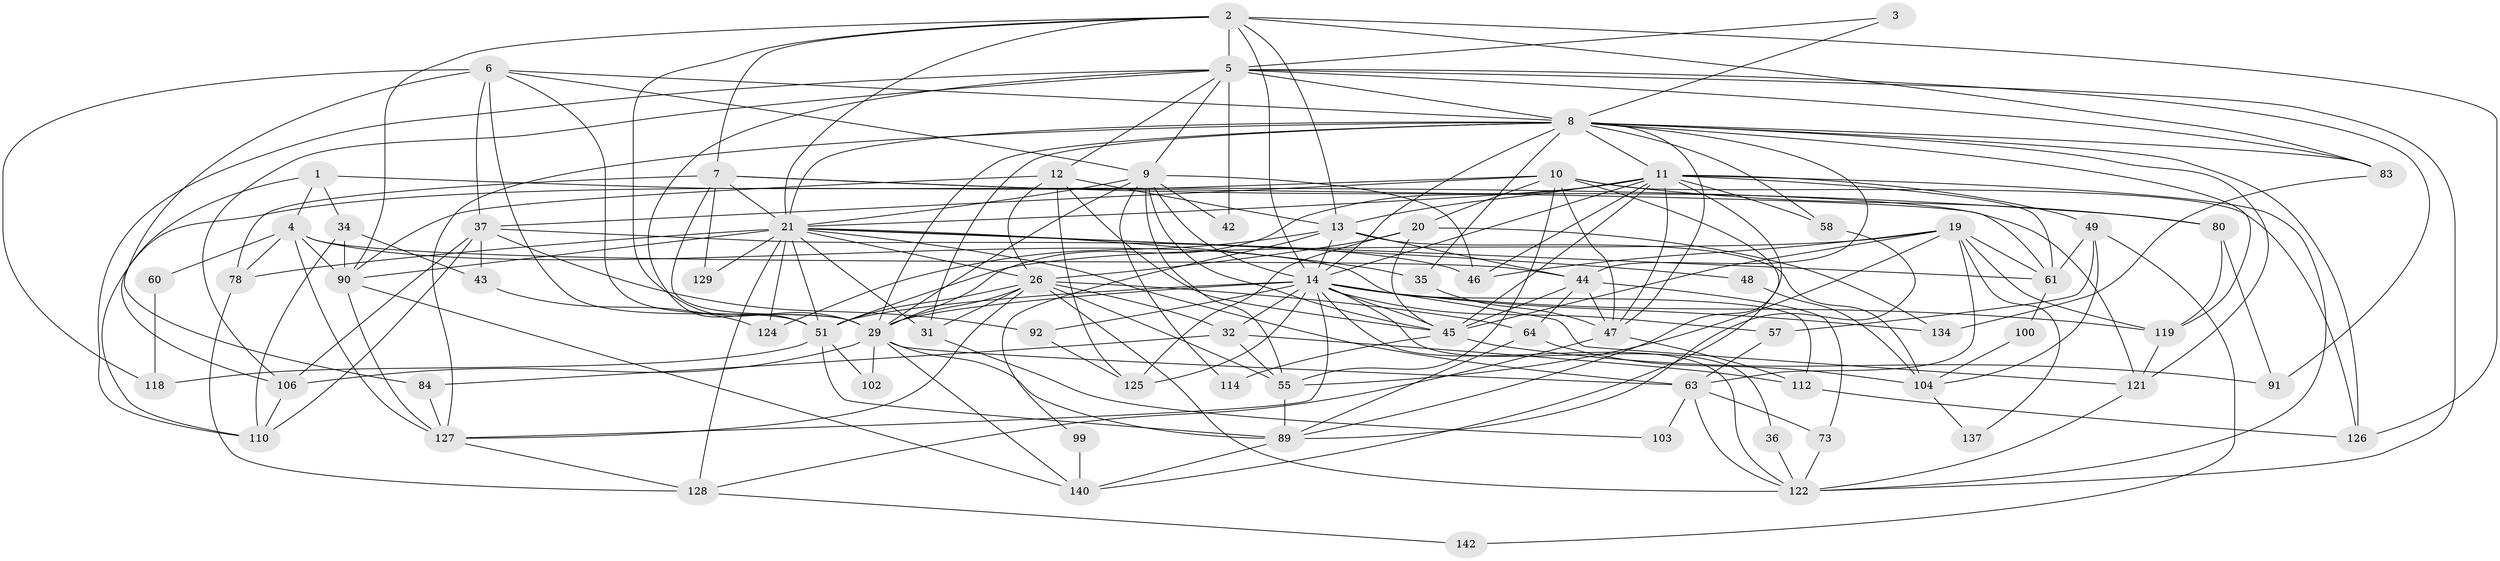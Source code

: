 // original degree distribution, {2: 0.13013698630136986, 6: 0.0684931506849315, 4: 0.2671232876712329, 3: 0.2671232876712329, 5: 0.21232876712328766, 7: 0.0410958904109589, 8: 0.0136986301369863}
// Generated by graph-tools (version 1.1) at 2025/18/03/04/25 18:18:58]
// undirected, 73 vertices, 206 edges
graph export_dot {
graph [start="1"]
  node [color=gray90,style=filled];
  1 [super="+105"];
  2 [super="+120+18"];
  3;
  4 [super="+38"];
  5 [super="+87+17"];
  6 [super="+117+72+15"];
  7 [super="+30"];
  8 [super="+22+16+50"];
  9 [super="+24"];
  10 [super="+56"];
  11 [super="+41+59"];
  12 [super="+62"];
  13 [super="+70+23"];
  14 [super="+74+111+33+88"];
  19 [super="+27+25"];
  20 [super="+107"];
  21 [super="+52+28"];
  26 [super="+39+76"];
  29 [super="+109+115"];
  31;
  32 [super="+98"];
  34;
  35;
  36;
  37 [super="+77+53"];
  42;
  43;
  44 [super="+68+71"];
  45 [super="+139"];
  46 [super="+94"];
  47 [super="+113"];
  48;
  49 [super="+66"];
  51 [super="+132+85+108"];
  55 [super="+82"];
  57;
  58;
  60;
  61 [super="+101"];
  63 [super="+69"];
  64 [super="+96"];
  73;
  78;
  80;
  83;
  84;
  89 [super="+97"];
  90 [super="+144"];
  91;
  92;
  99;
  100;
  102;
  103;
  104;
  106 [super="+116"];
  110;
  112;
  114;
  118;
  119;
  121;
  122;
  124;
  125;
  126;
  127 [super="+131"];
  128;
  129;
  134;
  137;
  140;
  142;
  1 -- 121;
  1 -- 34;
  1 -- 106;
  1 -- 4;
  2 -- 126;
  2 -- 90;
  2 -- 83;
  2 -- 29;
  2 -- 7;
  2 -- 13;
  2 -- 14;
  2 -- 5 [weight=4];
  2 -- 21;
  3 -- 5;
  3 -- 8;
  4 -- 60;
  4 -- 127;
  4 -- 44;
  4 -- 112;
  4 -- 78;
  4 -- 90;
  5 -- 110;
  5 -- 51;
  5 -- 83;
  5 -- 9;
  5 -- 42;
  5 -- 91;
  5 -- 106;
  5 -- 8;
  5 -- 122;
  5 -- 12;
  6 -- 84;
  6 -- 8;
  6 -- 37;
  6 -- 118;
  6 -- 51;
  6 -- 29;
  6 -- 9;
  7 -- 80;
  7 -- 129;
  7 -- 61;
  7 -- 21;
  7 -- 29;
  7 -- 78;
  8 -- 126;
  8 -- 44;
  8 -- 29 [weight=2];
  8 -- 119;
  8 -- 121;
  8 -- 127;
  8 -- 47;
  8 -- 11;
  8 -- 35;
  8 -- 14;
  8 -- 83;
  8 -- 21;
  8 -- 58;
  8 -- 31;
  9 -- 42;
  9 -- 55;
  9 -- 114;
  9 -- 46;
  9 -- 45;
  9 -- 14;
  9 -- 29;
  9 -- 21;
  10 -- 80;
  10 -- 126;
  10 -- 20;
  10 -- 55;
  10 -- 140;
  10 -- 110;
  10 -- 47;
  10 -- 37;
  11 -- 122;
  11 -- 14;
  11 -- 46 [weight=2];
  11 -- 13;
  11 -- 29;
  11 -- 61;
  11 -- 45;
  11 -- 47 [weight=2];
  11 -- 49 [weight=2];
  11 -- 21;
  11 -- 89;
  11 -- 58;
  12 -- 90;
  12 -- 13;
  12 -- 125;
  12 -- 26;
  12 -- 45;
  13 -- 99;
  13 -- 104;
  13 -- 124;
  13 -- 44 [weight=2];
  13 -- 14;
  14 -- 127;
  14 -- 92;
  14 -- 134;
  14 -- 32;
  14 -- 36;
  14 -- 125;
  14 -- 119;
  14 -- 121;
  14 -- 29;
  14 -- 57;
  14 -- 122;
  14 -- 45;
  14 -- 51;
  19 -- 46;
  19 -- 63 [weight=2];
  19 -- 119;
  19 -- 137;
  19 -- 61;
  19 -- 45;
  19 -- 55;
  19 -- 51;
  20 -- 125;
  20 -- 134;
  20 -- 45;
  20 -- 26;
  21 -- 128;
  21 -- 129;
  21 -- 90;
  21 -- 61;
  21 -- 63;
  21 -- 51;
  21 -- 35;
  21 -- 78;
  21 -- 48;
  21 -- 26;
  21 -- 124;
  21 -- 31;
  26 -- 55;
  26 -- 32;
  26 -- 64;
  26 -- 122;
  26 -- 29;
  26 -- 127;
  26 -- 51 [weight=2];
  26 -- 31;
  29 -- 102;
  29 -- 140;
  29 -- 63;
  29 -- 89;
  29 -- 106;
  31 -- 103;
  32 -- 84;
  32 -- 112;
  32 -- 55;
  34 -- 110;
  34 -- 90;
  34 -- 43;
  35 -- 47;
  36 -- 122;
  37 -- 106;
  37 -- 43;
  37 -- 110;
  37 -- 92;
  37 -- 46;
  43 -- 124;
  44 -- 47;
  44 -- 64;
  44 -- 73;
  44 -- 45;
  45 -- 91;
  45 -- 114;
  47 -- 112;
  47 -- 128;
  48 -- 104;
  49 -- 57;
  49 -- 142;
  49 -- 104;
  49 -- 61;
  51 -- 102;
  51 -- 118;
  51 -- 89;
  55 -- 89;
  57 -- 63;
  58 -- 89;
  60 -- 118;
  61 -- 100;
  63 -- 122;
  63 -- 73;
  63 -- 103;
  64 -- 104;
  64 -- 89;
  73 -- 122;
  78 -- 128;
  80 -- 91;
  80 -- 119;
  83 -- 134;
  84 -- 127;
  89 -- 140;
  90 -- 127 [weight=2];
  90 -- 140;
  92 -- 125;
  99 -- 140;
  100 -- 104;
  104 -- 137;
  106 -- 110;
  112 -- 126;
  119 -- 121;
  121 -- 122;
  127 -- 128;
  128 -- 142;
}
